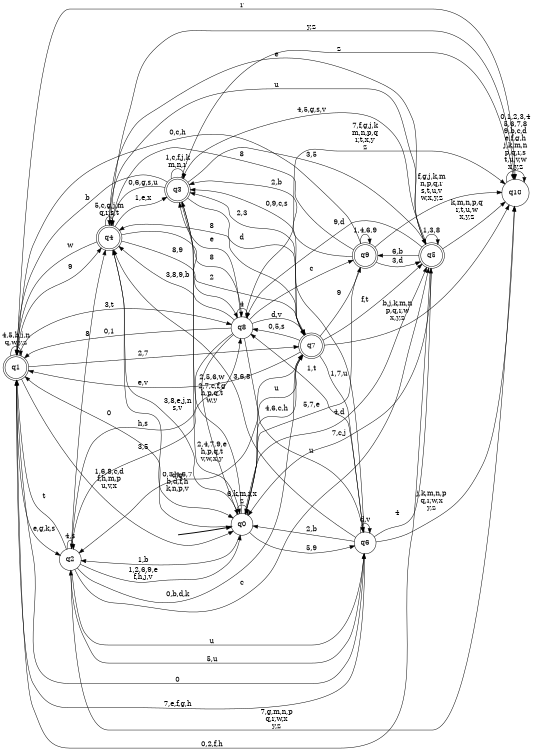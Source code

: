 digraph BlueStar {
__start0 [style = invis, shape = none, label = "", width = 0, height = 0];

rankdir=LR;
size="8,5";

s0 [style="filled", color="black", fillcolor="white" shape="circle", label="q0"];
s1 [style="rounded,filled", color="black", fillcolor="white" shape="doublecircle", label="q1"];
s2 [style="filled", color="black", fillcolor="white" shape="circle", label="q2"];
s3 [style="rounded,filled", color="black", fillcolor="white" shape="doublecircle", label="q3"];
s4 [style="rounded,filled", color="black", fillcolor="white" shape="doublecircle", label="q4"];
s5 [style="rounded,filled", color="black", fillcolor="white" shape="doublecircle", label="q5"];
s6 [style="filled", color="black", fillcolor="white" shape="circle", label="q6"];
s7 [style="rounded,filled", color="black", fillcolor="white" shape="doublecircle", label="q7"];
s8 [style="filled", color="black", fillcolor="white" shape="circle", label="q8"];
s9 [style="rounded,filled", color="black", fillcolor="white" shape="doublecircle", label="q9"];
s10 [style="filled", color="black", fillcolor="white" shape="circle", label="q10"];
subgraph cluster_main { 
	graph [pad=".75", ranksep="0.15", nodesep="0.15"];
	 style=invis; 
	__start0 -> s0 [penwidth=2];
}
s0 -> s0 [label="6,k,m,r,x\nz"];
s0 -> s1 [label="0"];
s0 -> s2 [label="1,b"];
s0 -> s3 [label="2,7,c,f,g\nh,p,q,t\nw,y"];
s0 -> s4 [label="3,8,e,j,n\ns,v"];
s0 -> s5 [label="4,d"];
s0 -> s6 [label="5,9"];
s0 -> s7 [label="u"];
s1 -> s0 [label="1,6,8,c,d\nf,h,m,p\nu,v,x"];
s1 -> s1 [label="4,5,b,j,n\nq,w,y,z"];
s1 -> s2 [label="e,g,k,s"];
s1 -> s4 [label="9"];
s1 -> s6 [label="0"];
s1 -> s7 [label="2,7"];
s1 -> s8 [label="3,t"];
s1 -> s10 [label="r"];
s2 -> s0 [label="1,2,6,9,e\nf,h,j,v"];
s2 -> s1 [label="t"];
s2 -> s2 [label="4,s"];
s2 -> s4 [label="8"];
s2 -> s5 [label="c"];
s2 -> s6 [label="u"];
s2 -> s7 [label="0,b,d,k"];
s2 -> s8 [label="3,5"];
s2 -> s10 [label="7,g,m,n,p\nq,r,w,x\ny,z"];
s3 -> s0 [label="2,4,7,9,e\nh,p,q,t\nv,w,x,y"];
s3 -> s1 [label="b"];
s3 -> s3 [label="1,c,f,j,k\nm,n,r"];
s3 -> s4 [label="0,6,g,s,u"];
s3 -> s5 [label="3,5"];
s3 -> s7 [label="d"];
s3 -> s8 [label="8"];
s3 -> s10 [label="z"];
s4 -> s0 [label="0,3,4,6,7\nb,d,f,h\nk,n,p,v"];
s4 -> s1 [label="w"];
s4 -> s3 [label="1,e,x"];
s4 -> s4 [label="5,c,g,j,m\nq,r,s,t"];
s4 -> s5 [label="u"];
s4 -> s7 [label="2"];
s4 -> s8 [label="8,9"];
s4 -> s10 [label="y,z"];
s5 -> s0 [label="7,c,j"];
s5 -> s1 [label="0,2,f,h"];
s5 -> s3 [label="4,5,g,s,v"];
s5 -> s4 [label="e"];
s5 -> s5 [label="1,3,8"];
s5 -> s8 [label="9,d"];
s5 -> s9 [label="6,b"];
s5 -> s10 [label="k,m,n,p,q\nr,t,u,w\nx,y,z"];
s6 -> s0 [label="2,b"];
s6 -> s1 [label="7,e,f,g,h"];
s6 -> s2 [label="5,u"];
s6 -> s3 [label="0,9,c,s"];
s6 -> s4 [label="3,6,8"];
s6 -> s5 [label="4"];
s6 -> s6 [label="d,v"];
s6 -> s8 [label="1,t"];
s6 -> s10 [label="j,k,m,n,p\nq,r,w,x\ny,z"];
s7 -> s0 [label="4,6,c,h"];
s7 -> s1 [label="e,v"];
s7 -> s2 [label="d,g"];
s7 -> s3 [label="2,3"];
s7 -> s4 [label="8"];
s7 -> s5 [label="f,t"];
s7 -> s6 [label="1,7,u"];
s7 -> s8 [label="0,5,s"];
s7 -> s9 [label="9"];
s7 -> s10 [label="b,j,k,m,n\np,q,r,w\nx,y,z"];
s8 -> s0 [label="2,5,6,w"];
s8 -> s1 [label="0,1"];
s8 -> s2 [label="h,s"];
s8 -> s3 [label="e"];
s8 -> s4 [label="3,8,9,b"];
s8 -> s6 [label="u"];
s8 -> s7 [label="d,v"];
s8 -> s8 [label="4"];
s8 -> s9 [label="c"];
s8 -> s10 [label="7,f,g,j,k\nm,n,p,q\nr,t,x,y\nz"];
s9 -> s0 [label="5,7,e"];
s9 -> s1 [label="0,c,h"];
s9 -> s3 [label="2,b"];
s9 -> s4 [label="8"];
s9 -> s5 [label="3,d"];
s9 -> s9 [label="1,4,6,9"];
s9 -> s10 [label="f,g,j,k,m\nn,p,q,r\ns,t,u,v\nw,x,y,z"];
s10 -> s10 [label="0,1,2,3,4\n5,6,7,8\n9,b,c,d\ne,f,g,h\nj,k,m,n\np,q,r,s\nt,u,v,w\nx,y,z"];

}
